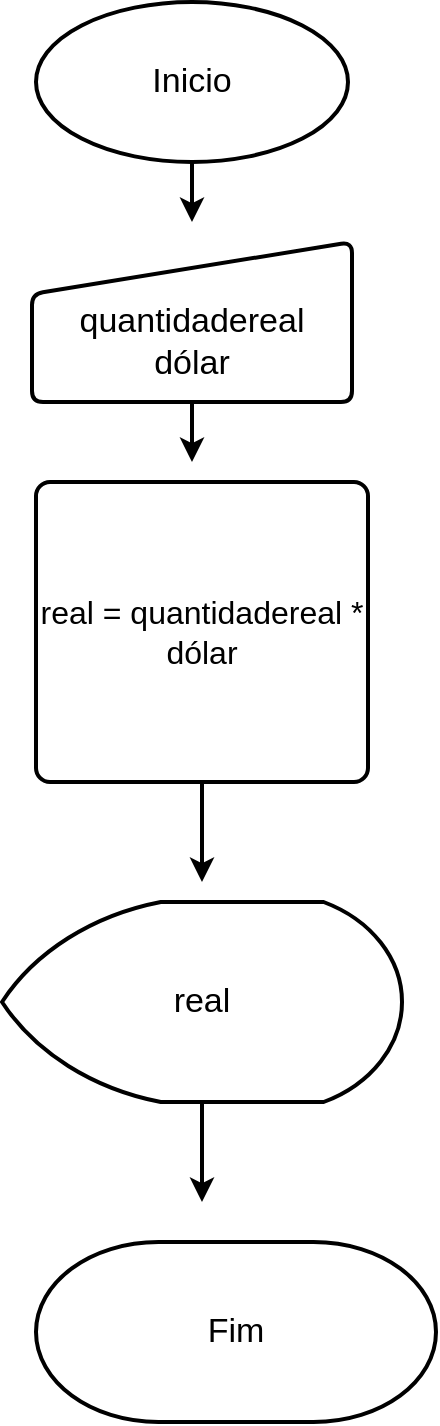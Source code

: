 <mxfile version="13.9.2" type="onedrive"><diagram id="UNtdhh8pbsCFfpeCY5rn" name="Page-1"><mxGraphModel dx="744" dy="1540" grid="1" gridSize="10" guides="1" tooltips="1" connect="1" arrows="1" fold="1" page="1" pageScale="1" pageWidth="827" pageHeight="1169" math="0" shadow="0"><root><mxCell id="0"/><mxCell id="1" parent="0"/><mxCell id="u7sXiTKnmYKZoceHmgdJ-6" style="edgeStyle=orthogonalEdgeStyle;rounded=0;orthogonalLoop=1;jettySize=auto;html=1;exitX=0.5;exitY=1;exitDx=0;exitDy=0;exitPerimeter=0;strokeWidth=2;" parent="1" source="u7sXiTKnmYKZoceHmgdJ-1" edge="1"><mxGeometry relative="1" as="geometry"><mxPoint x="392" y="-990" as="targetPoint"/></mxGeometry></mxCell><mxCell id="u7sXiTKnmYKZoceHmgdJ-1" value="&lt;font style=&quot;font-size: 17px&quot;&gt;Inicio&lt;/font&gt;" style="strokeWidth=2;html=1;shape=mxgraph.flowchart.start_1;whiteSpace=wrap;" parent="1" vertex="1"><mxGeometry x="314" y="-1100" width="156" height="80" as="geometry"/></mxCell><mxCell id="u7sXiTKnmYKZoceHmgdJ-7" style="edgeStyle=orthogonalEdgeStyle;rounded=0;orthogonalLoop=1;jettySize=auto;html=1;strokeWidth=2;" parent="1" source="u7sXiTKnmYKZoceHmgdJ-2" edge="1"><mxGeometry relative="1" as="geometry"><mxPoint x="392" y="-870" as="targetPoint"/></mxGeometry></mxCell><mxCell id="u7sXiTKnmYKZoceHmgdJ-2" value="&lt;font style=&quot;font-size: 17px&quot;&gt;&lt;br&gt;quantidadereal&lt;br&gt;dólar&lt;/font&gt;" style="html=1;strokeWidth=2;shape=manualInput;whiteSpace=wrap;rounded=1;size=26;arcSize=11;" parent="1" vertex="1"><mxGeometry x="312" y="-980" width="160" height="80" as="geometry"/></mxCell><mxCell id="u7sXiTKnmYKZoceHmgdJ-8" style="edgeStyle=orthogonalEdgeStyle;rounded=0;orthogonalLoop=1;jettySize=auto;html=1;exitX=0.5;exitY=1;exitDx=0;exitDy=0;strokeWidth=2;" parent="1" source="u7sXiTKnmYKZoceHmgdJ-3" edge="1"><mxGeometry relative="1" as="geometry"><mxPoint x="397" y="-660" as="targetPoint"/></mxGeometry></mxCell><mxCell id="u7sXiTKnmYKZoceHmgdJ-3" value="&lt;font style=&quot;font-size: 16px&quot;&gt;real = quantidadereal * dólar&lt;/font&gt;" style="rounded=1;whiteSpace=wrap;html=1;absoluteArcSize=1;arcSize=14;strokeWidth=2;" parent="1" vertex="1"><mxGeometry x="314" y="-860" width="166" height="150" as="geometry"/></mxCell><mxCell id="u7sXiTKnmYKZoceHmgdJ-9" style="edgeStyle=orthogonalEdgeStyle;rounded=0;orthogonalLoop=1;jettySize=auto;html=1;strokeWidth=2;" parent="1" source="u7sXiTKnmYKZoceHmgdJ-4" edge="1"><mxGeometry relative="1" as="geometry"><mxPoint x="397" y="-500" as="targetPoint"/></mxGeometry></mxCell><mxCell id="u7sXiTKnmYKZoceHmgdJ-4" value="&lt;font style=&quot;font-size: 17px&quot;&gt;real&lt;/font&gt;" style="strokeWidth=2;html=1;shape=mxgraph.flowchart.display;whiteSpace=wrap;" parent="1" vertex="1"><mxGeometry x="297" y="-650" width="200" height="100" as="geometry"/></mxCell><mxCell id="u7sXiTKnmYKZoceHmgdJ-5" value="&lt;font style=&quot;font-size: 17px&quot;&gt;Fim&lt;/font&gt;" style="strokeWidth=2;html=1;shape=mxgraph.flowchart.terminator;whiteSpace=wrap;" parent="1" vertex="1"><mxGeometry x="314" y="-480" width="200" height="90" as="geometry"/></mxCell></root></mxGraphModel></diagram></mxfile>